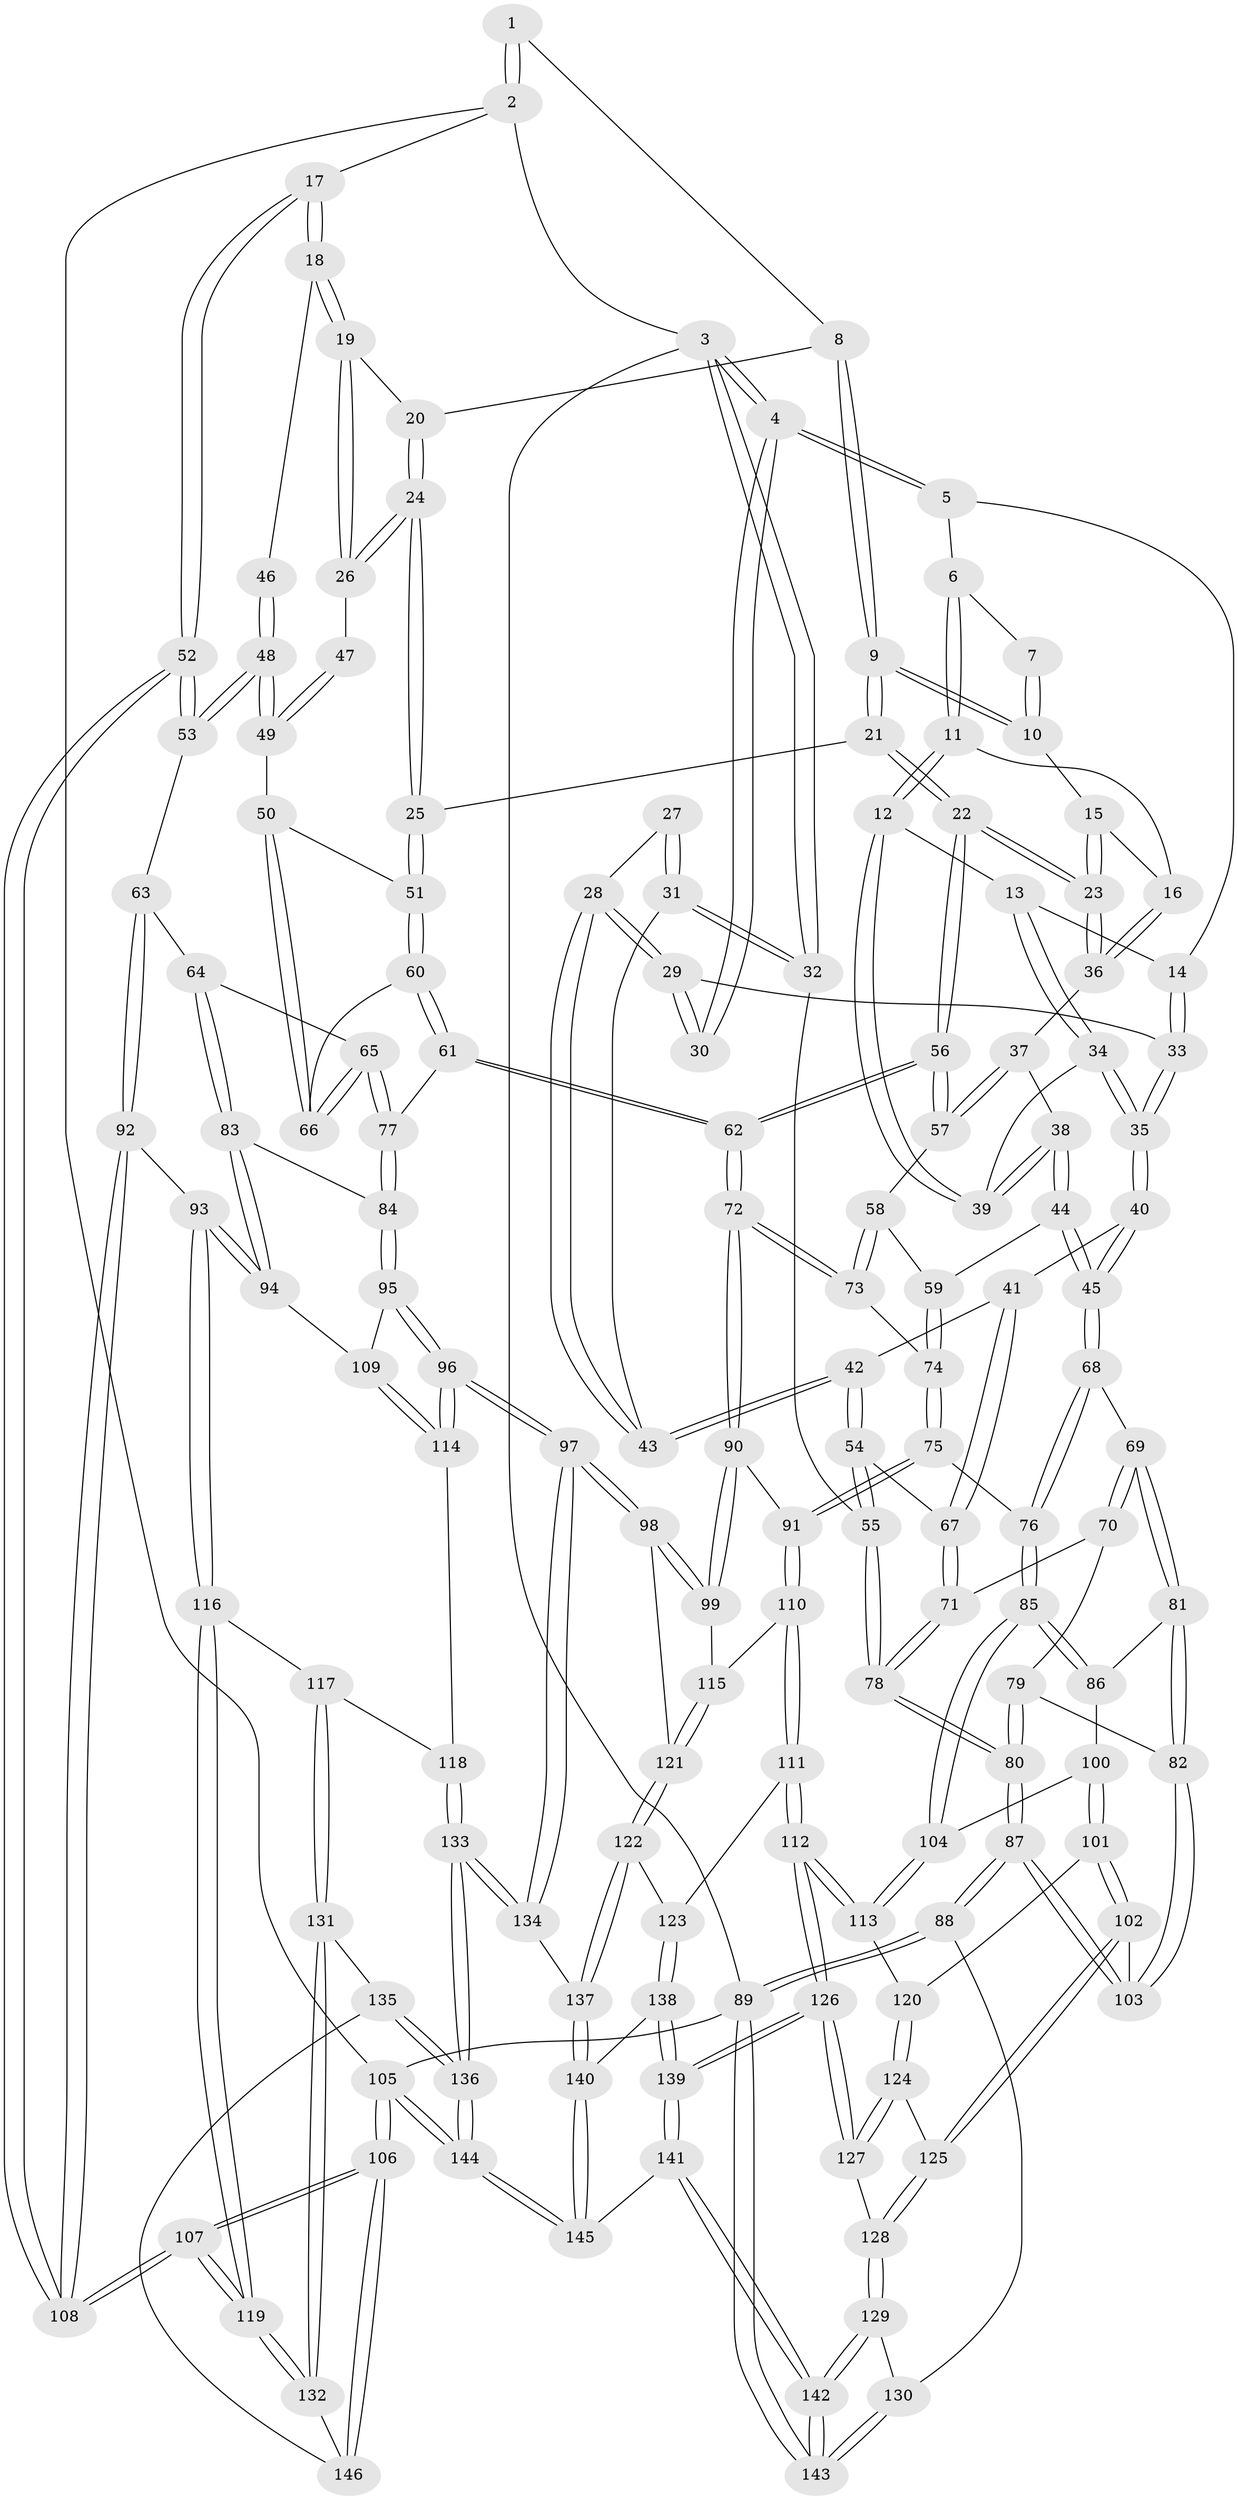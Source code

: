 // Generated by graph-tools (version 1.1) at 2025/03/03/09/25 03:03:16]
// undirected, 146 vertices, 362 edges
graph export_dot {
graph [start="1"]
  node [color=gray90,style=filled];
  1 [pos="+0.7859919372837533+0"];
  2 [pos="+1+0"];
  3 [pos="+0+0"];
  4 [pos="+0+0"];
  5 [pos="+0.34923352842509786+0"];
  6 [pos="+0.35500630733760385+0"];
  7 [pos="+0.49487798265639865+0"];
  8 [pos="+0.7533886728391557+0.05816800791933479"];
  9 [pos="+0.6824881560366947+0.09233708476532339"];
  10 [pos="+0.5960222687322807+0.03890366710485694"];
  11 [pos="+0.42468011779756204+0.1149099798579575"];
  12 [pos="+0.40387116120474587+0.16420471188624503"];
  13 [pos="+0.3015040618222332+0.1311195038913185"];
  14 [pos="+0.2346821462924263+0.08647018124310836"];
  15 [pos="+0.5874310458881504+0.05587036171574048"];
  16 [pos="+0.5327709093915779+0.15037459475744155"];
  17 [pos="+1+0"];
  18 [pos="+1+0"];
  19 [pos="+0.8747694955861071+0.07244794064722024"];
  20 [pos="+0.7802744912872659+0.07269205500302679"];
  21 [pos="+0.6838981388168662+0.2621828382000905"];
  22 [pos="+0.6434450346300525+0.2793568047402831"];
  23 [pos="+0.6301238566756053+0.27593443160440073"];
  24 [pos="+0.8058988124170062+0.23062387505919663"];
  25 [pos="+0.7402583331422324+0.27028171891209074"];
  26 [pos="+0.8281958609375963+0.22577737305237985"];
  27 [pos="+0.06824221741338374+0.15016934614729263"];
  28 [pos="+0.16181577367785008+0.15692944329200992"];
  29 [pos="+0.18153227147705261+0.12446136803474116"];
  30 [pos="+0.021542447061925072+0.01820276765799106"];
  31 [pos="+0+0.23660786523997965"];
  32 [pos="+0+0.30328740966320356"];
  33 [pos="+0.23017839208474794+0.09288733274419184"];
  34 [pos="+0.3601427408232949+0.22266161063775902"];
  35 [pos="+0.30521809340212475+0.24784677873676714"];
  36 [pos="+0.5714638671126241+0.2630507934273547"];
  37 [pos="+0.5041530375305184+0.28688433017312903"];
  38 [pos="+0.4764413990499234+0.290411370335036"];
  39 [pos="+0.39443806955991445+0.21254794785877143"];
  40 [pos="+0.23695419435797757+0.3477750458506815"];
  41 [pos="+0.22910633421709445+0.3469414289971559"];
  42 [pos="+0.19512224694993963+0.3168729727267292"];
  43 [pos="+0.15543566024301272+0.23704351479874108"];
  44 [pos="+0.40416299239273556+0.38667473072064035"];
  45 [pos="+0.2997206835512066+0.4006282268239876"];
  46 [pos="+0.9822604712113138+0.15887033326882283"];
  47 [pos="+0.887851382577764+0.2336296626750455"];
  48 [pos="+0.9860562711458153+0.3561511096412648"];
  49 [pos="+0.9508850034679257+0.3430012710133594"];
  50 [pos="+0.9089097473784938+0.3604168178065219"];
  51 [pos="+0.80172550134898+0.3757185172000207"];
  52 [pos="+1+0.4606851267956037"];
  53 [pos="+1+0.46035177881730355"];
  54 [pos="+0+0.348756499356097"];
  55 [pos="+0+0.338418985585635"];
  56 [pos="+0.6279176403817333+0.4431109054101481"];
  57 [pos="+0.5331921486239118+0.43675393291130227"];
  58 [pos="+0.5006969173784496+0.449161082895574"];
  59 [pos="+0.4509774421127161+0.4409577440776654"];
  60 [pos="+0.7994446837327085+0.40128785250543164"];
  61 [pos="+0.6985642125255916+0.5448931513218407"];
  62 [pos="+0.6789988803365931+0.5462944023464233"];
  63 [pos="+1+0.5039821457193066"];
  64 [pos="+0.9269000329868162+0.5337028918849387"];
  65 [pos="+0.9211418212276109+0.5313663570350907"];
  66 [pos="+0.88019290557344+0.46885648110791783"];
  67 [pos="+0.14219819811743098+0.4365470997805908"];
  68 [pos="+0.30205200104650975+0.4975376370478924"];
  69 [pos="+0.15144120455504786+0.560043804123668"];
  70 [pos="+0.13525085946075435+0.5346977636160913"];
  71 [pos="+0.1271566768136054+0.5056532131527872"];
  72 [pos="+0.6465416796821859+0.5798607215889862"];
  73 [pos="+0.5150009035374769+0.5129570481135746"];
  74 [pos="+0.42366289833644916+0.570422160617686"];
  75 [pos="+0.40498702774097123+0.6052502468464751"];
  76 [pos="+0.3559736437077961+0.5938295026338553"];
  77 [pos="+0.7062340918485528+0.5481109097553221"];
  78 [pos="+0+0.4535407511728862"];
  79 [pos="+0+0.5743629585201999"];
  80 [pos="+0+0.5665416901778031"];
  81 [pos="+0.15363644049629935+0.5987558100803607"];
  82 [pos="+0.12442116320743499+0.6301860543400212"];
  83 [pos="+0.8932292680914344+0.6313460665338172"];
  84 [pos="+0.7966906565975386+0.6521453183518998"];
  85 [pos="+0.2845339502315181+0.6461927452544423"];
  86 [pos="+0.17265795738355977+0.609074620924802"];
  87 [pos="+0+0.7199592662585298"];
  88 [pos="+0+0.7741530625481235"];
  89 [pos="+0+1"];
  90 [pos="+0.6318903632110713+0.604029440903876"];
  91 [pos="+0.44675836757884335+0.6477654685201226"];
  92 [pos="+0.9508279402143696+0.6928895623582375"];
  93 [pos="+0.9259070932604917+0.7032063762759826"];
  94 [pos="+0.9209188026865565+0.7000765523910392"];
  95 [pos="+0.7972101907770089+0.6959140409205559"];
  96 [pos="+0.7511105100631619+0.7893903449590626"];
  97 [pos="+0.7129085277941359+0.8295320818985105"];
  98 [pos="+0.6710781735570924+0.7718710057201071"];
  99 [pos="+0.6465227845127762+0.7108213764065626"];
  100 [pos="+0.19214874703689205+0.6868664667046354"];
  101 [pos="+0.1581001674850643+0.7535551941638516"];
  102 [pos="+0.13978393042997964+0.7560778006403648"];
  103 [pos="+0.09871892406587988+0.680239316197113"];
  104 [pos="+0.2711963279719283+0.709932222892596"];
  105 [pos="+1+1"];
  106 [pos="+1+1"];
  107 [pos="+1+0.9083207690477818"];
  108 [pos="+1+0.697157813689145"];
  109 [pos="+0.8789160097184058+0.716706331942485"];
  110 [pos="+0.446647694813366+0.6913303707649332"];
  111 [pos="+0.405325840253536+0.792101652446678"];
  112 [pos="+0.346090292711002+0.820042760748434"];
  113 [pos="+0.26815183339328685+0.7490166809943742"];
  114 [pos="+0.8529616381947767+0.7640701299347139"];
  115 [pos="+0.5242286171385541+0.7410796402833469"];
  116 [pos="+0.9280749998005532+0.7101910997657309"];
  117 [pos="+0.9322485508753625+0.7947018584150568"];
  118 [pos="+0.9077975547294298+0.8042963019179862"];
  119 [pos="+1+0.8922562239750192"];
  120 [pos="+0.2402464832876928+0.7569106024913095"];
  121 [pos="+0.541250956615158+0.7854979410396683"];
  122 [pos="+0.5161648793210285+0.8308668573208975"];
  123 [pos="+0.46072364221088724+0.8294643909244458"];
  124 [pos="+0.21071980871541163+0.8322944378763697"];
  125 [pos="+0.12025372307564433+0.798962822688725"];
  126 [pos="+0.30274703381071805+0.9501105217107008"];
  127 [pos="+0.22098554024292008+0.8830669928790001"];
  128 [pos="+0.08270191467993498+0.8523057349369326"];
  129 [pos="+0.06241086065393151+0.8661765821698156"];
  130 [pos="+0.05629686390644963+0.8650435144270809"];
  131 [pos="+1+0.8322662457775417"];
  132 [pos="+1+0.8702671908808103"];
  133 [pos="+0.8002457874164248+0.9239981101055302"];
  134 [pos="+0.7130220644577696+0.8318232125958961"];
  135 [pos="+0.8292794690908777+0.9274982222756578"];
  136 [pos="+0.802926166921105+0.929709310590357"];
  137 [pos="+0.6009752954324862+0.9020731543190333"];
  138 [pos="+0.4722649347442276+0.9397147140277383"];
  139 [pos="+0.3104832184592948+1"];
  140 [pos="+0.5835936359351466+0.934268073959762"];
  141 [pos="+0.2654499754923862+1"];
  142 [pos="+0.23750562514730347+1"];
  143 [pos="+0+1"];
  144 [pos="+0.7873300912893574+1"];
  145 [pos="+0.6210319164435659+1"];
  146 [pos="+0.840802362285868+0.928420251704155"];
  1 -- 2;
  1 -- 2;
  1 -- 8;
  2 -- 3;
  2 -- 17;
  2 -- 105;
  3 -- 4;
  3 -- 4;
  3 -- 32;
  3 -- 32;
  3 -- 89;
  4 -- 5;
  4 -- 5;
  4 -- 30;
  4 -- 30;
  5 -- 6;
  5 -- 14;
  6 -- 7;
  6 -- 11;
  6 -- 11;
  7 -- 10;
  7 -- 10;
  8 -- 9;
  8 -- 9;
  8 -- 20;
  9 -- 10;
  9 -- 10;
  9 -- 21;
  9 -- 21;
  10 -- 15;
  11 -- 12;
  11 -- 12;
  11 -- 16;
  12 -- 13;
  12 -- 39;
  12 -- 39;
  13 -- 14;
  13 -- 34;
  13 -- 34;
  14 -- 33;
  14 -- 33;
  15 -- 16;
  15 -- 23;
  15 -- 23;
  16 -- 36;
  16 -- 36;
  17 -- 18;
  17 -- 18;
  17 -- 52;
  17 -- 52;
  18 -- 19;
  18 -- 19;
  18 -- 46;
  19 -- 20;
  19 -- 26;
  19 -- 26;
  20 -- 24;
  20 -- 24;
  21 -- 22;
  21 -- 22;
  21 -- 25;
  22 -- 23;
  22 -- 23;
  22 -- 56;
  22 -- 56;
  23 -- 36;
  23 -- 36;
  24 -- 25;
  24 -- 25;
  24 -- 26;
  24 -- 26;
  25 -- 51;
  25 -- 51;
  26 -- 47;
  27 -- 28;
  27 -- 31;
  27 -- 31;
  28 -- 29;
  28 -- 29;
  28 -- 43;
  28 -- 43;
  29 -- 30;
  29 -- 30;
  29 -- 33;
  31 -- 32;
  31 -- 32;
  31 -- 43;
  32 -- 55;
  33 -- 35;
  33 -- 35;
  34 -- 35;
  34 -- 35;
  34 -- 39;
  35 -- 40;
  35 -- 40;
  36 -- 37;
  37 -- 38;
  37 -- 57;
  37 -- 57;
  38 -- 39;
  38 -- 39;
  38 -- 44;
  38 -- 44;
  40 -- 41;
  40 -- 45;
  40 -- 45;
  41 -- 42;
  41 -- 67;
  41 -- 67;
  42 -- 43;
  42 -- 43;
  42 -- 54;
  42 -- 54;
  44 -- 45;
  44 -- 45;
  44 -- 59;
  45 -- 68;
  45 -- 68;
  46 -- 48;
  46 -- 48;
  47 -- 49;
  47 -- 49;
  48 -- 49;
  48 -- 49;
  48 -- 53;
  48 -- 53;
  49 -- 50;
  50 -- 51;
  50 -- 66;
  50 -- 66;
  51 -- 60;
  51 -- 60;
  52 -- 53;
  52 -- 53;
  52 -- 108;
  52 -- 108;
  53 -- 63;
  54 -- 55;
  54 -- 55;
  54 -- 67;
  55 -- 78;
  55 -- 78;
  56 -- 57;
  56 -- 57;
  56 -- 62;
  56 -- 62;
  57 -- 58;
  58 -- 59;
  58 -- 73;
  58 -- 73;
  59 -- 74;
  59 -- 74;
  60 -- 61;
  60 -- 61;
  60 -- 66;
  61 -- 62;
  61 -- 62;
  61 -- 77;
  62 -- 72;
  62 -- 72;
  63 -- 64;
  63 -- 92;
  63 -- 92;
  64 -- 65;
  64 -- 83;
  64 -- 83;
  65 -- 66;
  65 -- 66;
  65 -- 77;
  65 -- 77;
  67 -- 71;
  67 -- 71;
  68 -- 69;
  68 -- 76;
  68 -- 76;
  69 -- 70;
  69 -- 70;
  69 -- 81;
  69 -- 81;
  70 -- 71;
  70 -- 79;
  71 -- 78;
  71 -- 78;
  72 -- 73;
  72 -- 73;
  72 -- 90;
  72 -- 90;
  73 -- 74;
  74 -- 75;
  74 -- 75;
  75 -- 76;
  75 -- 91;
  75 -- 91;
  76 -- 85;
  76 -- 85;
  77 -- 84;
  77 -- 84;
  78 -- 80;
  78 -- 80;
  79 -- 80;
  79 -- 80;
  79 -- 82;
  80 -- 87;
  80 -- 87;
  81 -- 82;
  81 -- 82;
  81 -- 86;
  82 -- 103;
  82 -- 103;
  83 -- 84;
  83 -- 94;
  83 -- 94;
  84 -- 95;
  84 -- 95;
  85 -- 86;
  85 -- 86;
  85 -- 104;
  85 -- 104;
  86 -- 100;
  87 -- 88;
  87 -- 88;
  87 -- 103;
  87 -- 103;
  88 -- 89;
  88 -- 89;
  88 -- 130;
  89 -- 143;
  89 -- 143;
  89 -- 105;
  90 -- 91;
  90 -- 99;
  90 -- 99;
  91 -- 110;
  91 -- 110;
  92 -- 93;
  92 -- 108;
  92 -- 108;
  93 -- 94;
  93 -- 94;
  93 -- 116;
  93 -- 116;
  94 -- 109;
  95 -- 96;
  95 -- 96;
  95 -- 109;
  96 -- 97;
  96 -- 97;
  96 -- 114;
  96 -- 114;
  97 -- 98;
  97 -- 98;
  97 -- 134;
  97 -- 134;
  98 -- 99;
  98 -- 99;
  98 -- 121;
  99 -- 115;
  100 -- 101;
  100 -- 101;
  100 -- 104;
  101 -- 102;
  101 -- 102;
  101 -- 120;
  102 -- 103;
  102 -- 125;
  102 -- 125;
  104 -- 113;
  104 -- 113;
  105 -- 106;
  105 -- 106;
  105 -- 144;
  105 -- 144;
  106 -- 107;
  106 -- 107;
  106 -- 146;
  106 -- 146;
  107 -- 108;
  107 -- 108;
  107 -- 119;
  107 -- 119;
  109 -- 114;
  109 -- 114;
  110 -- 111;
  110 -- 111;
  110 -- 115;
  111 -- 112;
  111 -- 112;
  111 -- 123;
  112 -- 113;
  112 -- 113;
  112 -- 126;
  112 -- 126;
  113 -- 120;
  114 -- 118;
  115 -- 121;
  115 -- 121;
  116 -- 117;
  116 -- 119;
  116 -- 119;
  117 -- 118;
  117 -- 131;
  117 -- 131;
  118 -- 133;
  118 -- 133;
  119 -- 132;
  119 -- 132;
  120 -- 124;
  120 -- 124;
  121 -- 122;
  121 -- 122;
  122 -- 123;
  122 -- 137;
  122 -- 137;
  123 -- 138;
  123 -- 138;
  124 -- 125;
  124 -- 127;
  124 -- 127;
  125 -- 128;
  125 -- 128;
  126 -- 127;
  126 -- 127;
  126 -- 139;
  126 -- 139;
  127 -- 128;
  128 -- 129;
  128 -- 129;
  129 -- 130;
  129 -- 142;
  129 -- 142;
  130 -- 143;
  130 -- 143;
  131 -- 132;
  131 -- 132;
  131 -- 135;
  132 -- 146;
  133 -- 134;
  133 -- 134;
  133 -- 136;
  133 -- 136;
  134 -- 137;
  135 -- 136;
  135 -- 136;
  135 -- 146;
  136 -- 144;
  136 -- 144;
  137 -- 140;
  137 -- 140;
  138 -- 139;
  138 -- 139;
  138 -- 140;
  139 -- 141;
  139 -- 141;
  140 -- 145;
  140 -- 145;
  141 -- 142;
  141 -- 142;
  141 -- 145;
  142 -- 143;
  142 -- 143;
  144 -- 145;
  144 -- 145;
}
